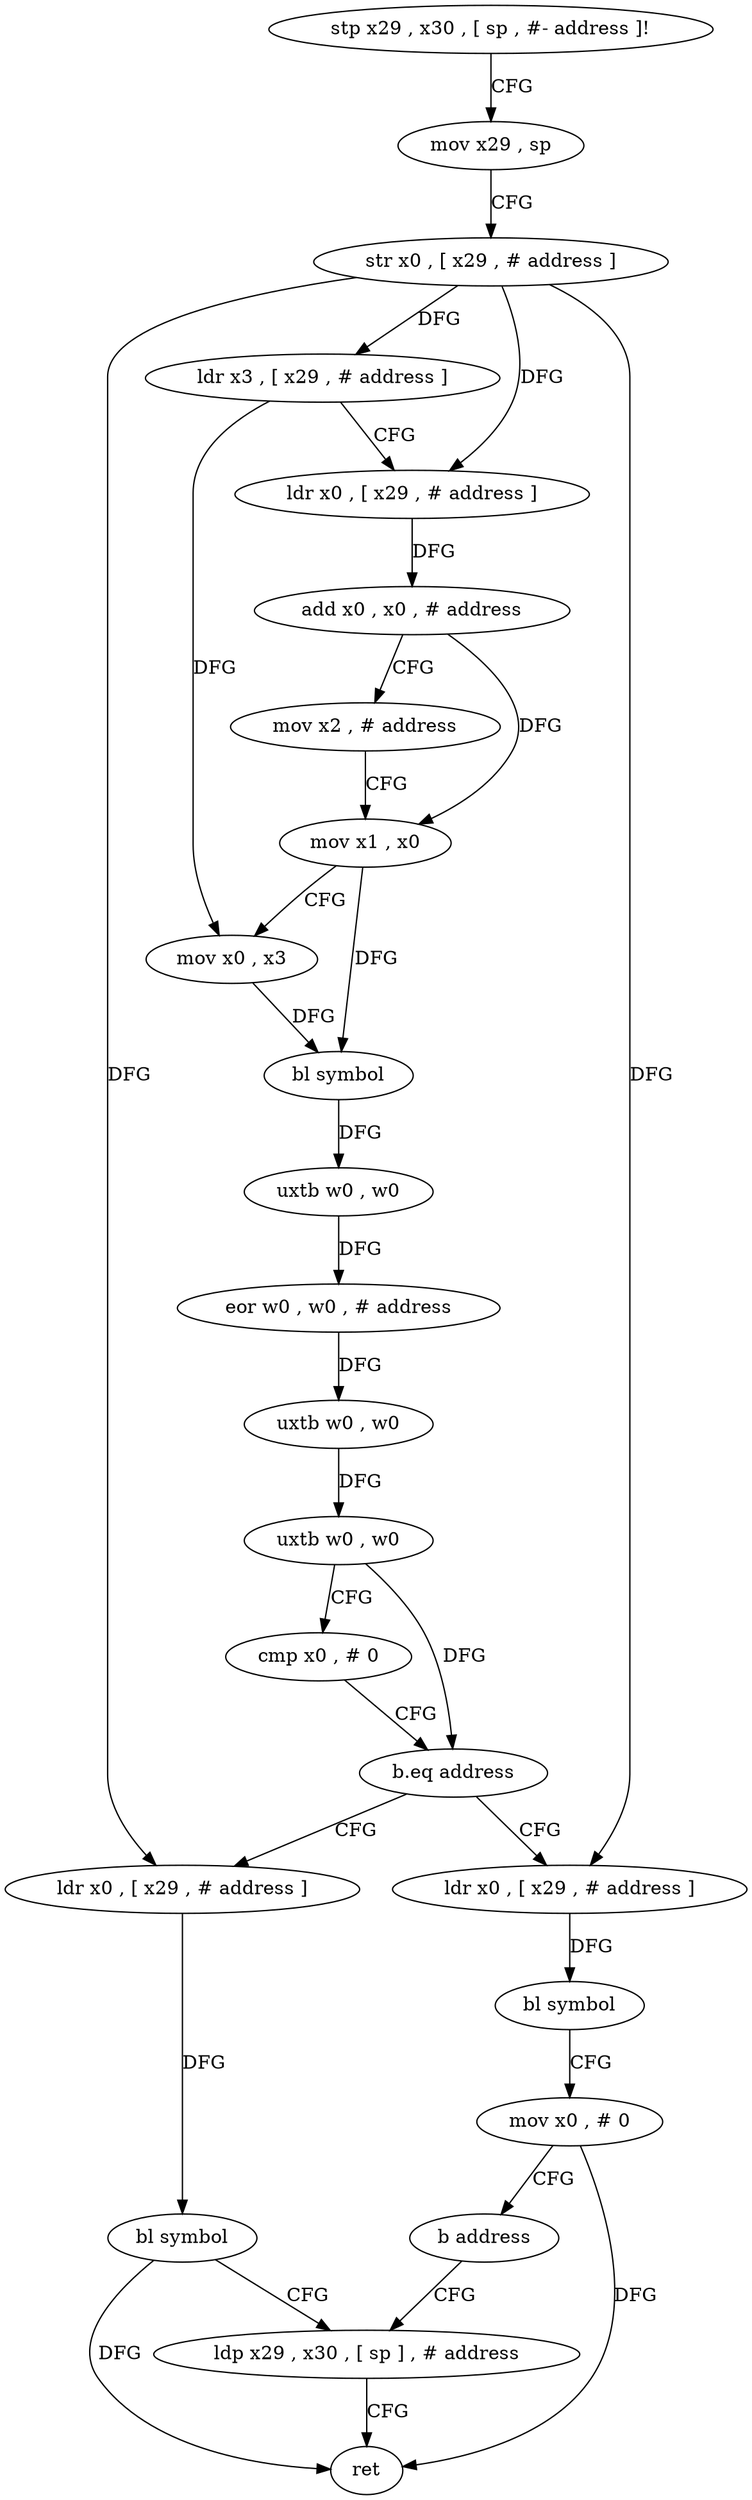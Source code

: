 digraph "func" {
"4450468" [label = "stp x29 , x30 , [ sp , #- address ]!" ]
"4450472" [label = "mov x29 , sp" ]
"4450476" [label = "str x0 , [ x29 , # address ]" ]
"4450480" [label = "ldr x3 , [ x29 , # address ]" ]
"4450484" [label = "ldr x0 , [ x29 , # address ]" ]
"4450488" [label = "add x0 , x0 , # address" ]
"4450492" [label = "mov x2 , # address" ]
"4450496" [label = "mov x1 , x0" ]
"4450500" [label = "mov x0 , x3" ]
"4450504" [label = "bl symbol" ]
"4450508" [label = "uxtb w0 , w0" ]
"4450512" [label = "eor w0 , w0 , # address" ]
"4450516" [label = "uxtb w0 , w0" ]
"4450520" [label = "uxtb w0 , w0" ]
"4450524" [label = "cmp x0 , # 0" ]
"4450528" [label = "b.eq address" ]
"4450548" [label = "ldr x0 , [ x29 , # address ]" ]
"4450532" [label = "ldr x0 , [ x29 , # address ]" ]
"4450552" [label = "bl symbol" ]
"4450556" [label = "ldp x29 , x30 , [ sp ] , # address" ]
"4450536" [label = "bl symbol" ]
"4450540" [label = "mov x0 , # 0" ]
"4450544" [label = "b address" ]
"4450560" [label = "ret" ]
"4450468" -> "4450472" [ label = "CFG" ]
"4450472" -> "4450476" [ label = "CFG" ]
"4450476" -> "4450480" [ label = "DFG" ]
"4450476" -> "4450484" [ label = "DFG" ]
"4450476" -> "4450548" [ label = "DFG" ]
"4450476" -> "4450532" [ label = "DFG" ]
"4450480" -> "4450484" [ label = "CFG" ]
"4450480" -> "4450500" [ label = "DFG" ]
"4450484" -> "4450488" [ label = "DFG" ]
"4450488" -> "4450492" [ label = "CFG" ]
"4450488" -> "4450496" [ label = "DFG" ]
"4450492" -> "4450496" [ label = "CFG" ]
"4450496" -> "4450500" [ label = "CFG" ]
"4450496" -> "4450504" [ label = "DFG" ]
"4450500" -> "4450504" [ label = "DFG" ]
"4450504" -> "4450508" [ label = "DFG" ]
"4450508" -> "4450512" [ label = "DFG" ]
"4450512" -> "4450516" [ label = "DFG" ]
"4450516" -> "4450520" [ label = "DFG" ]
"4450520" -> "4450524" [ label = "CFG" ]
"4450520" -> "4450528" [ label = "DFG" ]
"4450524" -> "4450528" [ label = "CFG" ]
"4450528" -> "4450548" [ label = "CFG" ]
"4450528" -> "4450532" [ label = "CFG" ]
"4450548" -> "4450552" [ label = "DFG" ]
"4450532" -> "4450536" [ label = "DFG" ]
"4450552" -> "4450556" [ label = "CFG" ]
"4450552" -> "4450560" [ label = "DFG" ]
"4450556" -> "4450560" [ label = "CFG" ]
"4450536" -> "4450540" [ label = "CFG" ]
"4450540" -> "4450544" [ label = "CFG" ]
"4450540" -> "4450560" [ label = "DFG" ]
"4450544" -> "4450556" [ label = "CFG" ]
}
